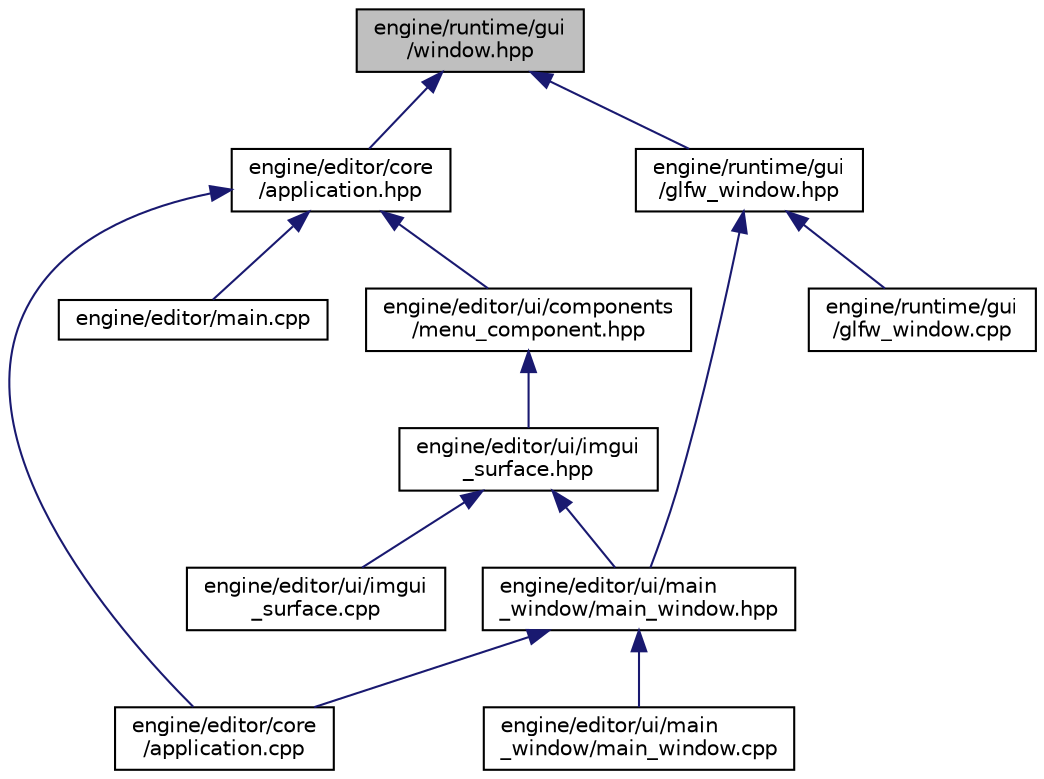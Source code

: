 digraph "engine/runtime/gui/window.hpp"
{
 // LATEX_PDF_SIZE
  edge [fontname="Helvetica",fontsize="10",labelfontname="Helvetica",labelfontsize="10"];
  node [fontname="Helvetica",fontsize="10",shape=record];
  Node1 [label="engine/runtime/gui\l/window.hpp",height=0.2,width=0.4,color="black", fillcolor="grey75", style="filled", fontcolor="black",tooltip=" "];
  Node1 -> Node2 [dir="back",color="midnightblue",fontsize="10",style="solid",fontname="Helvetica"];
  Node2 [label="engine/editor/core\l/application.hpp",height=0.2,width=0.4,color="black", fillcolor="white", style="filled",URL="$application_8hpp.html",tooltip=" "];
  Node2 -> Node3 [dir="back",color="midnightblue",fontsize="10",style="solid",fontname="Helvetica"];
  Node3 [label="engine/editor/core\l/application.cpp",height=0.2,width=0.4,color="black", fillcolor="white", style="filled",URL="$application_8cpp.html",tooltip=" "];
  Node2 -> Node4 [dir="back",color="midnightblue",fontsize="10",style="solid",fontname="Helvetica"];
  Node4 [label="engine/editor/main.cpp",height=0.2,width=0.4,color="black", fillcolor="white", style="filled",URL="$main_8cpp.html",tooltip=" "];
  Node2 -> Node5 [dir="back",color="midnightblue",fontsize="10",style="solid",fontname="Helvetica"];
  Node5 [label="engine/editor/ui/components\l/menu_component.hpp",height=0.2,width=0.4,color="black", fillcolor="white", style="filled",URL="$menu__component_8hpp.html",tooltip=" "];
  Node5 -> Node6 [dir="back",color="midnightblue",fontsize="10",style="solid",fontname="Helvetica"];
  Node6 [label="engine/editor/ui/imgui\l_surface.hpp",height=0.2,width=0.4,color="black", fillcolor="white", style="filled",URL="$imgui__surface_8hpp.html",tooltip=" "];
  Node6 -> Node7 [dir="back",color="midnightblue",fontsize="10",style="solid",fontname="Helvetica"];
  Node7 [label="engine/editor/ui/imgui\l_surface.cpp",height=0.2,width=0.4,color="black", fillcolor="white", style="filled",URL="$imgui__surface_8cpp.html",tooltip=" "];
  Node6 -> Node8 [dir="back",color="midnightblue",fontsize="10",style="solid",fontname="Helvetica"];
  Node8 [label="engine/editor/ui/main\l_window/main_window.hpp",height=0.2,width=0.4,color="black", fillcolor="white", style="filled",URL="$main__window_8hpp.html",tooltip=" "];
  Node8 -> Node3 [dir="back",color="midnightblue",fontsize="10",style="solid",fontname="Helvetica"];
  Node8 -> Node9 [dir="back",color="midnightblue",fontsize="10",style="solid",fontname="Helvetica"];
  Node9 [label="engine/editor/ui/main\l_window/main_window.cpp",height=0.2,width=0.4,color="black", fillcolor="white", style="filled",URL="$main__window_8cpp.html",tooltip=" "];
  Node1 -> Node10 [dir="back",color="midnightblue",fontsize="10",style="solid",fontname="Helvetica"];
  Node10 [label="engine/runtime/gui\l/glfw_window.hpp",height=0.2,width=0.4,color="black", fillcolor="white", style="filled",URL="$glfw__window_8hpp.html",tooltip=" "];
  Node10 -> Node8 [dir="back",color="midnightblue",fontsize="10",style="solid",fontname="Helvetica"];
  Node10 -> Node11 [dir="back",color="midnightblue",fontsize="10",style="solid",fontname="Helvetica"];
  Node11 [label="engine/runtime/gui\l/glfw_window.cpp",height=0.2,width=0.4,color="black", fillcolor="white", style="filled",URL="$glfw__window_8cpp.html",tooltip=" "];
}
